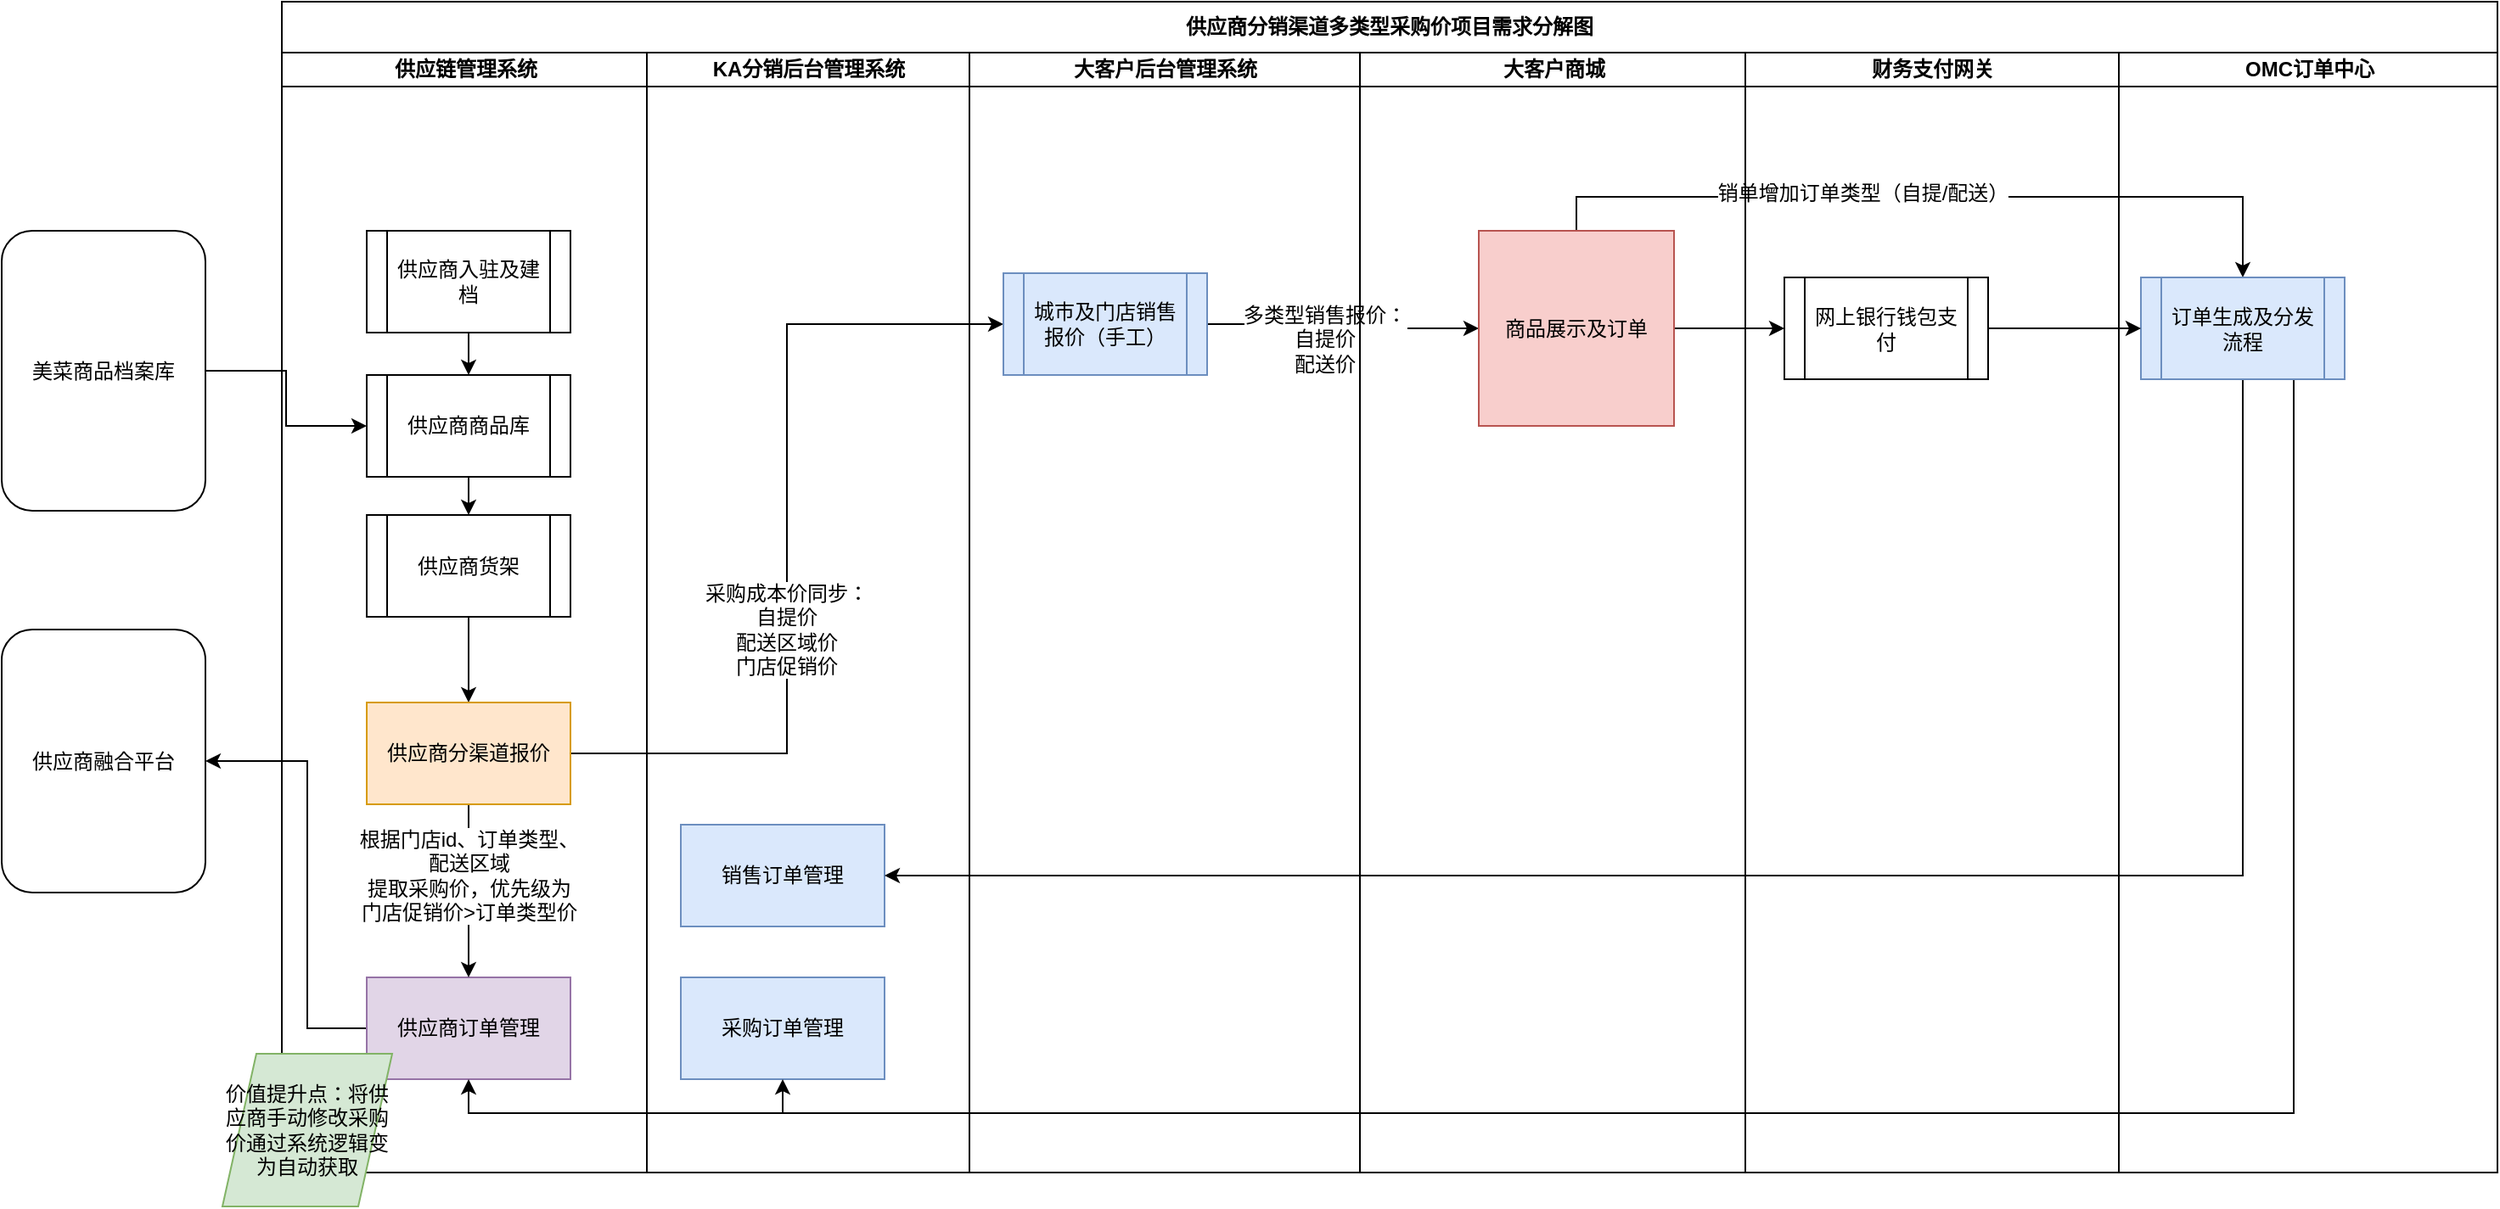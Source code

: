 <mxfile version="10.7.3" type="github"><diagram id="_O3n4kcfBsqLZ4D_Hrhg" name="åéå¤ç±»åæ¥ä»·é¡¹ç®ä»»å¡åè§£å¾"><mxGraphModel dx="918" dy="512" grid="1" gridSize="10" guides="1" tooltips="1" connect="1" arrows="1" fold="1" page="1" pageScale="1" pageWidth="827" pageHeight="1169" math="0" shadow="0"><root><mxCell id="uDRbp_UkntwucBvzqfbJ-0"/><mxCell id="uDRbp_UkntwucBvzqfbJ-1" parent="uDRbp_UkntwucBvzqfbJ-0"/><mxCell id="Ev6uvn-nndbEYamqWP20-11" style="edgeStyle=orthogonalEdgeStyle;rounded=0;orthogonalLoop=1;jettySize=auto;html=1;exitX=0.5;exitY=1;exitDx=0;exitDy=0;entryX=0.5;entryY=0;entryDx=0;entryDy=0;" parent="uDRbp_UkntwucBvzqfbJ-1" source="Ev6uvn-nndbEYamqWP20-0" target="Ev6uvn-nndbEYamqWP20-1" edge="1"><mxGeometry relative="1" as="geometry"/></mxCell><mxCell id="Ev6uvn-nndbEYamqWP20-0" value="供应商入驻及建档" style="shape=process;whiteSpace=wrap;html=1;backgroundOutline=1;" parent="uDRbp_UkntwucBvzqfbJ-1" vertex="1"><mxGeometry x="235" y="135" width="120" height="60" as="geometry"/></mxCell><mxCell id="Ev6uvn-nndbEYamqWP20-12" style="edgeStyle=orthogonalEdgeStyle;rounded=0;orthogonalLoop=1;jettySize=auto;html=1;exitX=0.5;exitY=1;exitDx=0;exitDy=0;entryX=0.5;entryY=0;entryDx=0;entryDy=0;" parent="uDRbp_UkntwucBvzqfbJ-1" source="Ev6uvn-nndbEYamqWP20-1" target="Ev6uvn-nndbEYamqWP20-2" edge="1"><mxGeometry relative="1" as="geometry"/></mxCell><mxCell id="Ev6uvn-nndbEYamqWP20-1" value="供应商商品库" style="shape=process;whiteSpace=wrap;html=1;backgroundOutline=1;" parent="uDRbp_UkntwucBvzqfbJ-1" vertex="1"><mxGeometry x="235" y="220" width="120" height="60" as="geometry"/></mxCell><mxCell id="Ev6uvn-nndbEYamqWP20-13" style="edgeStyle=orthogonalEdgeStyle;rounded=0;orthogonalLoop=1;jettySize=auto;html=1;exitX=0.5;exitY=1;exitDx=0;exitDy=0;entryX=0.5;entryY=0;entryDx=0;entryDy=0;" parent="uDRbp_UkntwucBvzqfbJ-1" source="Ev6uvn-nndbEYamqWP20-2" target="Ev6uvn-nndbEYamqWP20-4" edge="1"><mxGeometry relative="1" as="geometry"><mxPoint x="295" y="380" as="targetPoint"/></mxGeometry></mxCell><mxCell id="Ev6uvn-nndbEYamqWP20-2" value="供应商货架" style="shape=process;whiteSpace=wrap;html=1;backgroundOutline=1;" parent="uDRbp_UkntwucBvzqfbJ-1" vertex="1"><mxGeometry x="235" y="302.5" width="120" height="60" as="geometry"/></mxCell><mxCell id="KfaLOOPjEAbdVYt8VSc5-5" style="edgeStyle=orthogonalEdgeStyle;rounded=0;orthogonalLoop=1;jettySize=auto;html=1;exitX=0;exitY=0.5;exitDx=0;exitDy=0;entryX=1;entryY=0.5;entryDx=0;entryDy=0;" edge="1" parent="uDRbp_UkntwucBvzqfbJ-1" source="Ev6uvn-nndbEYamqWP20-3" target="KfaLOOPjEAbdVYt8VSc5-3"><mxGeometry relative="1" as="geometry"><Array as="points"><mxPoint x="200" y="605"/><mxPoint x="200" y="448"/></Array></mxGeometry></mxCell><mxCell id="Ev6uvn-nndbEYamqWP20-3" value="供应商订单管理" style="rounded=0;whiteSpace=wrap;html=1;fillColor=#e1d5e7;strokeColor=#9673a6;" parent="uDRbp_UkntwucBvzqfbJ-1" vertex="1"><mxGeometry x="235" y="575" width="120" height="60" as="geometry"/></mxCell><mxCell id="Ev6uvn-nndbEYamqWP20-14" style="edgeStyle=orthogonalEdgeStyle;rounded=0;orthogonalLoop=1;jettySize=auto;html=1;exitX=1;exitY=0.5;exitDx=0;exitDy=0;entryX=0;entryY=0.5;entryDx=0;entryDy=0;" parent="uDRbp_UkntwucBvzqfbJ-1" source="Ev6uvn-nndbEYamqWP20-4" target="Ev6uvn-nndbEYamqWP20-7" edge="1"><mxGeometry relative="1" as="geometry"/></mxCell><mxCell id="Ev6uvn-nndbEYamqWP20-15" value="采购成本价同步：&lt;br&gt;自提价&lt;br&gt;配送区域价&lt;br&gt;门店促销价&lt;br&gt;" style="text;html=1;resizable=0;points=[];align=center;verticalAlign=middle;labelBackgroundColor=#ffffff;" parent="Ev6uvn-nndbEYamqWP20-14" vertex="1" connectable="0"><mxGeometry x="-0.208" y="1" relative="1" as="geometry"><mxPoint as="offset"/></mxGeometry></mxCell><mxCell id="Ev6uvn-nndbEYamqWP20-25" style="edgeStyle=orthogonalEdgeStyle;rounded=0;orthogonalLoop=1;jettySize=auto;html=1;exitX=0.5;exitY=1;exitDx=0;exitDy=0;entryX=0.5;entryY=0;entryDx=0;entryDy=0;" parent="uDRbp_UkntwucBvzqfbJ-1" source="Ev6uvn-nndbEYamqWP20-4" target="Ev6uvn-nndbEYamqWP20-3" edge="1"><mxGeometry relative="1" as="geometry"/></mxCell><mxCell id="Ev6uvn-nndbEYamqWP20-26" value="根据门店id、订单类型、&lt;br&gt;配送区域&lt;br&gt;提取采购价，优先级为&lt;br&gt;门店促销价&amp;gt;订单类型价" style="text;html=1;resizable=0;points=[];align=center;verticalAlign=middle;labelBackgroundColor=#ffffff;" parent="Ev6uvn-nndbEYamqWP20-25" vertex="1" connectable="0"><mxGeometry x="-0.314" y="2" relative="1" as="geometry"><mxPoint x="-2" y="7" as="offset"/></mxGeometry></mxCell><mxCell id="Ev6uvn-nndbEYamqWP20-4" value="供应商分渠道报价" style="rounded=0;whiteSpace=wrap;html=1;fillColor=#ffe6cc;strokeColor=#d79b00;" parent="uDRbp_UkntwucBvzqfbJ-1" vertex="1"><mxGeometry x="235" y="413" width="120" height="60" as="geometry"/></mxCell><mxCell id="Ev6uvn-nndbEYamqWP20-5" value="销售订单管理" style="rounded=0;whiteSpace=wrap;html=1;fillColor=#dae8fc;strokeColor=#6c8ebf;" parent="uDRbp_UkntwucBvzqfbJ-1" vertex="1"><mxGeometry x="420" y="485" width="120" height="60" as="geometry"/></mxCell><mxCell id="Ev6uvn-nndbEYamqWP20-6" value="采购订单管理" style="rounded=0;whiteSpace=wrap;html=1;fillColor=#dae8fc;strokeColor=#6c8ebf;" parent="uDRbp_UkntwucBvzqfbJ-1" vertex="1"><mxGeometry x="420" y="575" width="120" height="60" as="geometry"/></mxCell><mxCell id="Ev6uvn-nndbEYamqWP20-16" style="edgeStyle=orthogonalEdgeStyle;rounded=0;orthogonalLoop=1;jettySize=auto;html=1;exitX=1;exitY=0.5;exitDx=0;exitDy=0;entryX=0;entryY=0.5;entryDx=0;entryDy=0;" parent="uDRbp_UkntwucBvzqfbJ-1" source="Ev6uvn-nndbEYamqWP20-7" target="Ev6uvn-nndbEYamqWP20-8" edge="1"><mxGeometry relative="1" as="geometry"/></mxCell><mxCell id="Ev6uvn-nndbEYamqWP20-17" value="多类型销售报价：&lt;br&gt;自提价&lt;br&gt;配送价&lt;br&gt;" style="text;html=1;resizable=0;points=[];align=center;verticalAlign=middle;labelBackgroundColor=#ffffff;" parent="Ev6uvn-nndbEYamqWP20-16" vertex="1" connectable="0"><mxGeometry x="-0.213" relative="1" as="geometry"><mxPoint x="5" y="9" as="offset"/></mxGeometry></mxCell><mxCell id="Ev6uvn-nndbEYamqWP20-7" value="城市及门店销售报价（手工）" style="shape=process;whiteSpace=wrap;html=1;backgroundOutline=1;fillColor=#dae8fc;strokeColor=#6c8ebf;" parent="uDRbp_UkntwucBvzqfbJ-1" vertex="1"><mxGeometry x="610" y="160" width="120" height="60" as="geometry"/></mxCell><mxCell id="Ev6uvn-nndbEYamqWP20-18" style="edgeStyle=orthogonalEdgeStyle;rounded=0;orthogonalLoop=1;jettySize=auto;html=1;exitX=1;exitY=0.5;exitDx=0;exitDy=0;entryX=0;entryY=0.5;entryDx=0;entryDy=0;" parent="uDRbp_UkntwucBvzqfbJ-1" source="Ev6uvn-nndbEYamqWP20-8" target="Ev6uvn-nndbEYamqWP20-10" edge="1"><mxGeometry relative="1" as="geometry"/></mxCell><mxCell id="Ev6uvn-nndbEYamqWP20-20" style="edgeStyle=orthogonalEdgeStyle;rounded=0;orthogonalLoop=1;jettySize=auto;html=1;entryX=0.5;entryY=0;entryDx=0;entryDy=0;exitX=0.5;exitY=0;exitDx=0;exitDy=0;" parent="uDRbp_UkntwucBvzqfbJ-1" source="Ev6uvn-nndbEYamqWP20-8" target="Ev6uvn-nndbEYamqWP20-9" edge="1"><mxGeometry relative="1" as="geometry"/></mxCell><mxCell id="Ev6uvn-nndbEYamqWP20-21" value="销单增加订单类型（自提/配送）" style="text;html=1;resizable=0;points=[];align=center;verticalAlign=middle;labelBackgroundColor=#ffffff;" parent="Ev6uvn-nndbEYamqWP20-20" vertex="1" connectable="0"><mxGeometry x="-0.183" y="2" relative="1" as="geometry"><mxPoint as="offset"/></mxGeometry></mxCell><mxCell id="Ev6uvn-nndbEYamqWP20-8" value="商品展示及订单" style="whiteSpace=wrap;html=1;aspect=fixed;fillColor=#f8cecc;strokeColor=#b85450;" parent="uDRbp_UkntwucBvzqfbJ-1" vertex="1"><mxGeometry x="890" y="135" width="115" height="115" as="geometry"/></mxCell><mxCell id="Ev6uvn-nndbEYamqWP20-22" style="edgeStyle=orthogonalEdgeStyle;rounded=0;orthogonalLoop=1;jettySize=auto;html=1;exitX=0.5;exitY=1;exitDx=0;exitDy=0;entryX=1;entryY=0.5;entryDx=0;entryDy=0;" parent="uDRbp_UkntwucBvzqfbJ-1" source="Ev6uvn-nndbEYamqWP20-9" target="Ev6uvn-nndbEYamqWP20-5" edge="1"><mxGeometry relative="1" as="geometry"/></mxCell><mxCell id="Ev6uvn-nndbEYamqWP20-23" style="edgeStyle=orthogonalEdgeStyle;rounded=0;orthogonalLoop=1;jettySize=auto;html=1;exitX=0.75;exitY=1;exitDx=0;exitDy=0;entryX=0.5;entryY=1;entryDx=0;entryDy=0;" parent="uDRbp_UkntwucBvzqfbJ-1" source="Ev6uvn-nndbEYamqWP20-9" target="Ev6uvn-nndbEYamqWP20-3" edge="1"><mxGeometry relative="1" as="geometry"/></mxCell><mxCell id="Ev6uvn-nndbEYamqWP20-24" style="edgeStyle=orthogonalEdgeStyle;rounded=0;orthogonalLoop=1;jettySize=auto;html=1;exitX=0.75;exitY=1;exitDx=0;exitDy=0;entryX=0.5;entryY=1;entryDx=0;entryDy=0;" parent="uDRbp_UkntwucBvzqfbJ-1" source="Ev6uvn-nndbEYamqWP20-9" target="Ev6uvn-nndbEYamqWP20-6" edge="1"><mxGeometry relative="1" as="geometry"/></mxCell><mxCell id="Ev6uvn-nndbEYamqWP20-9" value="订单生成及分发流程" style="shape=process;whiteSpace=wrap;html=1;backgroundOutline=1;fillColor=#dae8fc;strokeColor=#6c8ebf;" parent="uDRbp_UkntwucBvzqfbJ-1" vertex="1"><mxGeometry x="1280" y="162.5" width="120" height="60" as="geometry"/></mxCell><mxCell id="Ev6uvn-nndbEYamqWP20-19" style="edgeStyle=orthogonalEdgeStyle;rounded=0;orthogonalLoop=1;jettySize=auto;html=1;exitX=1;exitY=0.5;exitDx=0;exitDy=0;entryX=0;entryY=0.5;entryDx=0;entryDy=0;" parent="uDRbp_UkntwucBvzqfbJ-1" source="Ev6uvn-nndbEYamqWP20-10" target="Ev6uvn-nndbEYamqWP20-9" edge="1"><mxGeometry relative="1" as="geometry"/></mxCell><mxCell id="Ev6uvn-nndbEYamqWP20-10" value="网上银行钱包支付" style="shape=process;whiteSpace=wrap;html=1;backgroundOutline=1;" parent="uDRbp_UkntwucBvzqfbJ-1" vertex="1"><mxGeometry x="1070" y="162.5" width="120" height="60" as="geometry"/></mxCell><mxCell id="e5on_YhPmIFM4FRrciyV-0" value="供应链管理系统" style="swimlane;html=1;startSize=20;horizontal=1;containerType=tree;" parent="uDRbp_UkntwucBvzqfbJ-1" vertex="1"><mxGeometry x="185" y="30" width="215" height="660" as="geometry"/></mxCell><mxCell id="e5on_YhPmIFM4FRrciyV-1" value="KA分销后台管理系统" style="swimlane;html=1;startSize=20;horizontal=1;containerType=tree;" parent="uDRbp_UkntwucBvzqfbJ-1" vertex="1"><mxGeometry x="400" y="30" width="190" height="660" as="geometry"/></mxCell><mxCell id="e5on_YhPmIFM4FRrciyV-3" value="大客户后台管理系统" style="swimlane;html=1;startSize=20;horizontal=1;containerType=tree;" parent="uDRbp_UkntwucBvzqfbJ-1" vertex="1"><mxGeometry x="590" y="30" width="230" height="660" as="geometry"/></mxCell><mxCell id="e5on_YhPmIFM4FRrciyV-4" value="大客户商城" style="swimlane;html=1;startSize=20;horizontal=1;containerType=tree;" parent="uDRbp_UkntwucBvzqfbJ-1" vertex="1"><mxGeometry x="820" y="30" width="227" height="660" as="geometry"/></mxCell><mxCell id="e5on_YhPmIFM4FRrciyV-5" value="财务支付网关" style="swimlane;html=1;startSize=20;horizontal=1;containerType=tree;" parent="uDRbp_UkntwucBvzqfbJ-1" vertex="1"><mxGeometry x="1047" y="30" width="220" height="660" as="geometry"/></mxCell><mxCell id="e5on_YhPmIFM4FRrciyV-6" value="OMC订单中心" style="swimlane;html=1;startSize=20;horizontal=1;containerType=tree;" parent="uDRbp_UkntwucBvzqfbJ-1" vertex="1"><mxGeometry x="1267" y="30" width="223" height="660" as="geometry"/></mxCell><mxCell id="e5on_YhPmIFM4FRrciyV-8" value="供应商分销渠道多类型采购价项目需求分解图" style="rounded=0;whiteSpace=wrap;html=1;fontStyle=1" parent="uDRbp_UkntwucBvzqfbJ-1" vertex="1"><mxGeometry x="185" width="1305" height="30" as="geometry"/></mxCell><mxCell id="KfaLOOPjEAbdVYt8VSc5-0" value="价值提升点：将供应商手动修改采购价通过系统逻辑变为自动获取" style="shape=parallelogram;perimeter=parallelogramPerimeter;whiteSpace=wrap;html=1;fillColor=#d5e8d4;strokeColor=#82b366;" vertex="1" parent="uDRbp_UkntwucBvzqfbJ-1"><mxGeometry x="150" y="620" width="100" height="90" as="geometry"/></mxCell><mxCell id="KfaLOOPjEAbdVYt8VSc5-4" style="edgeStyle=orthogonalEdgeStyle;rounded=0;orthogonalLoop=1;jettySize=auto;html=1;exitX=1;exitY=0.5;exitDx=0;exitDy=0;entryX=0;entryY=0.5;entryDx=0;entryDy=0;" edge="1" parent="uDRbp_UkntwucBvzqfbJ-1" source="KfaLOOPjEAbdVYt8VSc5-1" target="Ev6uvn-nndbEYamqWP20-1"><mxGeometry relative="1" as="geometry"/></mxCell><mxCell id="KfaLOOPjEAbdVYt8VSc5-1" value="美菜商品档案库" style="rounded=1;whiteSpace=wrap;html=1;" vertex="1" parent="uDRbp_UkntwucBvzqfbJ-1"><mxGeometry x="20" y="135" width="120" height="165" as="geometry"/></mxCell><mxCell id="KfaLOOPjEAbdVYt8VSc5-3" value="供应商融合平台" style="rounded=1;whiteSpace=wrap;html=1;" vertex="1" parent="uDRbp_UkntwucBvzqfbJ-1"><mxGeometry x="20" y="370" width="120" height="155" as="geometry"/></mxCell></root></mxGraphModel></diagram><diagram id="4TQ98r7l0zhuE_i7NtIf" name="æ¢³ç"><mxGraphModel dx="918" dy="512" grid="1" gridSize="10" guides="1" tooltips="1" connect="1" arrows="1" fold="1" page="1" pageScale="1" pageWidth="827" pageHeight="1169" math="0" shadow="0"><root><mxCell id="0"/><mxCell id="1" parent="0"/><mxCell id="bOI55O7LHbzcLB5JDVor-13" value="分销系统主要流程分析图" style="swimlane;html=1;childLayout=stackLayout;resizeParent=1;resizeParentMax=0;startSize=20;" parent="1" vertex="1"><mxGeometry x="215" y="45" width="1110" height="625" as="geometry"/></mxCell><mxCell id="bOI55O7LHbzcLB5JDVor-14" value="供应商链管理系统" style="swimlane;html=1;startSize=20;" parent="bOI55O7LHbzcLB5JDVor-13" vertex="1"><mxGeometry y="20" width="180" height="605" as="geometry"/></mxCell><mxCell id="bOI55O7LHbzcLB5JDVor-34" style="edgeStyle=orthogonalEdgeStyle;rounded=0;orthogonalLoop=1;jettySize=auto;html=1;exitX=0.5;exitY=1;exitDx=0;exitDy=0;entryX=0.5;entryY=0;entryDx=0;entryDy=0;" parent="bOI55O7LHbzcLB5JDVor-14" source="bOI55O7LHbzcLB5JDVor-22" target="bOI55O7LHbzcLB5JDVor-23" edge="1"><mxGeometry relative="1" as="geometry"/></mxCell><mxCell id="bOI55O7LHbzcLB5JDVor-22" value="供应商入驻及建档" style="shape=process;whiteSpace=wrap;html=1;backgroundOutline=1;" parent="bOI55O7LHbzcLB5JDVor-14" vertex="1"><mxGeometry x="20" y="70" width="120" height="60" as="geometry"/></mxCell><mxCell id="bOI55O7LHbzcLB5JDVor-73" style="edgeStyle=orthogonalEdgeStyle;rounded=0;orthogonalLoop=1;jettySize=auto;html=1;exitX=0.5;exitY=1;exitDx=0;exitDy=0;entryX=0.5;entryY=0;entryDx=0;entryDy=0;" parent="bOI55O7LHbzcLB5JDVor-14" source="bOI55O7LHbzcLB5JDVor-23" target="bOI55O7LHbzcLB5JDVor-24" edge="1"><mxGeometry relative="1" as="geometry"/></mxCell><mxCell id="bOI55O7LHbzcLB5JDVor-23" value="供应商商品库" style="shape=process;whiteSpace=wrap;html=1;backgroundOutline=1;" parent="bOI55O7LHbzcLB5JDVor-14" vertex="1"><mxGeometry x="20" y="155" width="120" height="60" as="geometry"/></mxCell><mxCell id="bOI55O7LHbzcLB5JDVor-36" style="edgeStyle=orthogonalEdgeStyle;rounded=0;orthogonalLoop=1;jettySize=auto;html=1;exitX=0.5;exitY=1;exitDx=0;exitDy=0;entryX=0.5;entryY=0;entryDx=0;entryDy=0;" parent="bOI55O7LHbzcLB5JDVor-14" source="bOI55O7LHbzcLB5JDVor-24" edge="1"><mxGeometry relative="1" as="geometry"><mxPoint x="80" y="320" as="targetPoint"/></mxGeometry></mxCell><mxCell id="bOI55O7LHbzcLB5JDVor-24" value="供应商货架" style="shape=process;whiteSpace=wrap;html=1;backgroundOutline=1;" parent="bOI55O7LHbzcLB5JDVor-14" vertex="1"><mxGeometry x="20" y="237.5" width="120" height="60" as="geometry"/></mxCell><mxCell id="bOI55O7LHbzcLB5JDVor-79" value="供应商订单管理" style="rounded=0;whiteSpace=wrap;html=1;fillColor=#dae8fc;strokeColor=#6c8ebf;" parent="bOI55O7LHbzcLB5JDVor-14" vertex="1"><mxGeometry x="20" y="510" width="120" height="60" as="geometry"/></mxCell><mxCell id="bOI55O7LHbzcLB5JDVor-82" value="供应商分渠道报价" style="rounded=0;whiteSpace=wrap;html=1;fillColor=#ffe6cc;strokeColor=#d79b00;" parent="bOI55O7LHbzcLB5JDVor-14" vertex="1"><mxGeometry x="20" y="318" width="120" height="60" as="geometry"/></mxCell><mxCell id="bOI55O7LHbzcLB5JDVor-19" value="KA分销管理系统" style="swimlane;html=1;startSize=20;" parent="bOI55O7LHbzcLB5JDVor-13" vertex="1"><mxGeometry x="180" y="20" width="170" height="605" as="geometry"><mxRectangle x="180" y="20" width="120" height="495" as="alternateBounds"/></mxGeometry></mxCell><mxCell id="bOI55O7LHbzcLB5JDVor-78" style="edgeStyle=orthogonalEdgeStyle;rounded=0;orthogonalLoop=1;jettySize=auto;html=1;exitX=0.5;exitY=1;exitDx=0;exitDy=0;entryX=0.5;entryY=0;entryDx=0;entryDy=0;" parent="bOI55O7LHbzcLB5JDVor-19" source="bOI55O7LHbzcLB5JDVor-74" target="bOI55O7LHbzcLB5JDVor-75" edge="1"><mxGeometry relative="1" as="geometry"/></mxCell><mxCell id="bOI55O7LHbzcLB5JDVor-74" value="销售订单管理" style="rounded=0;whiteSpace=wrap;html=1;fillColor=#dae8fc;strokeColor=#6c8ebf;" parent="bOI55O7LHbzcLB5JDVor-19" vertex="1"><mxGeometry x="25" y="420" width="120" height="60" as="geometry"/></mxCell><mxCell id="bOI55O7LHbzcLB5JDVor-75" value="采购订单管理" style="rounded=0;whiteSpace=wrap;html=1;fillColor=#dae8fc;strokeColor=#6c8ebf;" parent="bOI55O7LHbzcLB5JDVor-19" vertex="1"><mxGeometry x="25" y="510" width="120" height="60" as="geometry"/></mxCell><mxCell id="bOI55O7LHbzcLB5JDVor-20" value="大客户后台管理系统" style="swimlane;html=1;startSize=20;" parent="bOI55O7LHbzcLB5JDVor-13" vertex="1"><mxGeometry x="350" y="20" width="180" height="605" as="geometry"/></mxCell><mxCell id="bOI55O7LHbzcLB5JDVor-26" value="城市及门店销售报价" style="shape=process;whiteSpace=wrap;html=1;backgroundOutline=1;" parent="bOI55O7LHbzcLB5JDVor-20" vertex="1"><mxGeometry x="25" y="92.5" width="120" height="60" as="geometry"/></mxCell><mxCell id="bOI55O7LHbzcLB5JDVor-39" value="大客户商城(?)" style="swimlane;html=1;startSize=20;" parent="bOI55O7LHbzcLB5JDVor-13" vertex="1"><mxGeometry x="530" y="20" width="180" height="605" as="geometry"/></mxCell><mxCell id="bOI55O7LHbzcLB5JDVor-38" value="商品展示及订单" style="whiteSpace=wrap;html=1;aspect=fixed;fillColor=#ffe6cc;strokeColor=#d79b00;" parent="bOI55O7LHbzcLB5JDVor-39" vertex="1"><mxGeometry x="24" y="65" width="115" height="115" as="geometry"/></mxCell><mxCell id="bOI55O7LHbzcLB5JDVor-43" value="财务支付网关" style="swimlane;html=1;startSize=20;" parent="bOI55O7LHbzcLB5JDVor-13" vertex="1"><mxGeometry x="710" y="20" width="180" height="605" as="geometry"/></mxCell><mxCell id="bOI55O7LHbzcLB5JDVor-53" value="OMC订单中心" style="swimlane;html=1;startSize=20;" parent="bOI55O7LHbzcLB5JDVor-13" vertex="1"><mxGeometry x="890" y="20" width="220" height="605" as="geometry"/></mxCell><mxCell id="bOI55O7LHbzcLB5JDVor-46" value="订单生成及分发流程" style="shape=process;whiteSpace=wrap;html=1;backgroundOutline=1;fillColor=#dae8fc;strokeColor=#6c8ebf;" parent="bOI55O7LHbzcLB5JDVor-53" vertex="1"><mxGeometry x="45" y="92.5" width="120" height="60" as="geometry"/></mxCell><mxCell id="bOI55O7LHbzcLB5JDVor-77" style="edgeStyle=orthogonalEdgeStyle;rounded=0;orthogonalLoop=1;jettySize=auto;html=1;entryX=1;entryY=0.5;entryDx=0;entryDy=0;exitX=0.5;exitY=1;exitDx=0;exitDy=0;" parent="bOI55O7LHbzcLB5JDVor-13" source="bOI55O7LHbzcLB5JDVor-46" target="bOI55O7LHbzcLB5JDVor-74" edge="1"><mxGeometry relative="1" as="geometry"/></mxCell><mxCell id="bOI55O7LHbzcLB5JDVor-81" style="edgeStyle=orthogonalEdgeStyle;rounded=0;orthogonalLoop=1;jettySize=auto;html=1;exitX=0;exitY=0.5;exitDx=0;exitDy=0;entryX=1;entryY=0.5;entryDx=0;entryDy=0;" parent="bOI55O7LHbzcLB5JDVor-13" source="bOI55O7LHbzcLB5JDVor-75" target="bOI55O7LHbzcLB5JDVor-79" edge="1"><mxGeometry relative="1" as="geometry"/></mxCell><mxCell id="bOI55O7LHbzcLB5JDVor-83" style="edgeStyle=orthogonalEdgeStyle;rounded=0;orthogonalLoop=1;jettySize=auto;html=1;exitX=1;exitY=0.5;exitDx=0;exitDy=0;entryX=0;entryY=0.5;entryDx=0;entryDy=0;dashed=1;fillColor=#ffe6cc;strokeColor=#d79b00;" parent="bOI55O7LHbzcLB5JDVor-13" source="bOI55O7LHbzcLB5JDVor-82" target="bOI55O7LHbzcLB5JDVor-26" edge="1"><mxGeometry relative="1" as="geometry"/></mxCell><mxCell id="bOI55O7LHbzcLB5JDVor-84" style="edgeStyle=orthogonalEdgeStyle;rounded=0;orthogonalLoop=1;jettySize=auto;html=1;entryX=0;entryY=0.5;entryDx=0;entryDy=0;" parent="bOI55O7LHbzcLB5JDVor-13" source="bOI55O7LHbzcLB5JDVor-26" target="bOI55O7LHbzcLB5JDVor-38" edge="1"><mxGeometry relative="1" as="geometry"/></mxCell><mxCell id="bOI55O7LHbzcLB5JDVor-33" style="edgeStyle=orthogonalEdgeStyle;rounded=0;orthogonalLoop=1;jettySize=auto;html=1;entryX=0;entryY=0.5;entryDx=0;entryDy=0;" parent="1" source="bOI55O7LHbzcLB5JDVor-32" target="bOI55O7LHbzcLB5JDVor-23" edge="1"><mxGeometry relative="1" as="geometry"/></mxCell><mxCell id="bOI55O7LHbzcLB5JDVor-32" value="美菜商品档案" style="rounded=1;whiteSpace=wrap;html=1;" parent="1" vertex="1"><mxGeometry x="30" y="110" width="120" height="180" as="geometry"/></mxCell><mxCell id="bOI55O7LHbzcLB5JDVor-89" style="edgeStyle=orthogonalEdgeStyle;rounded=0;orthogonalLoop=1;jettySize=auto;html=1;fillColor=#dae8fc;strokeColor=#6c8ebf;" parent="1" source="bOI55O7LHbzcLB5JDVor-41" target="bOI55O7LHbzcLB5JDVor-46" edge="1"><mxGeometry relative="1" as="geometry"/></mxCell><mxCell id="bOI55O7LHbzcLB5JDVor-41" value="网上银行钱包支付" style="shape=process;whiteSpace=wrap;html=1;backgroundOutline=1;" parent="1" vertex="1"><mxGeometry x="945" y="157.5" width="120" height="60" as="geometry"/></mxCell><mxCell id="bOI55O7LHbzcLB5JDVor-42" style="edgeStyle=orthogonalEdgeStyle;rounded=0;orthogonalLoop=1;jettySize=auto;html=1;entryX=0;entryY=0.5;entryDx=0;entryDy=0;" parent="1" source="bOI55O7LHbzcLB5JDVor-38" target="bOI55O7LHbzcLB5JDVor-41" edge="1"><mxGeometry relative="1" as="geometry"/></mxCell><mxCell id="bOI55O7LHbzcLB5JDVor-71" value="益海融合平台" style="rounded=1;whiteSpace=wrap;html=1;" parent="1" vertex="1"><mxGeometry x="30" y="360" width="120" height="180" as="geometry"/></mxCell><mxCell id="bOI55O7LHbzcLB5JDVor-80" style="edgeStyle=orthogonalEdgeStyle;rounded=0;orthogonalLoop=1;jettySize=auto;html=1;exitX=0;exitY=0.5;exitDx=0;exitDy=0;entryX=1;entryY=0.5;entryDx=0;entryDy=0;" parent="1" source="bOI55O7LHbzcLB5JDVor-79" target="bOI55O7LHbzcLB5JDVor-71" edge="1"><mxGeometry relative="1" as="geometry"/></mxCell><mxCell id="bOI55O7LHbzcLB5JDVor-85" value="主动修改模块" style="rounded=0;whiteSpace=wrap;html=1;fillColor=#ffe6cc;strokeColor=#d79b00;" parent="1" vertex="1"><mxGeometry x="320" y="700" width="40" height="30" as="geometry"/></mxCell><mxCell id="bOI55O7LHbzcLB5JDVor-86" value="被动模块" style="rounded=0;whiteSpace=wrap;html=1;fillColor=#dae8fc;strokeColor=#6c8ebf;" parent="1" vertex="1"><mxGeometry x="380" y="700" width="40" height="30" as="geometry"/></mxCell></root></mxGraphModel></diagram></mxfile>